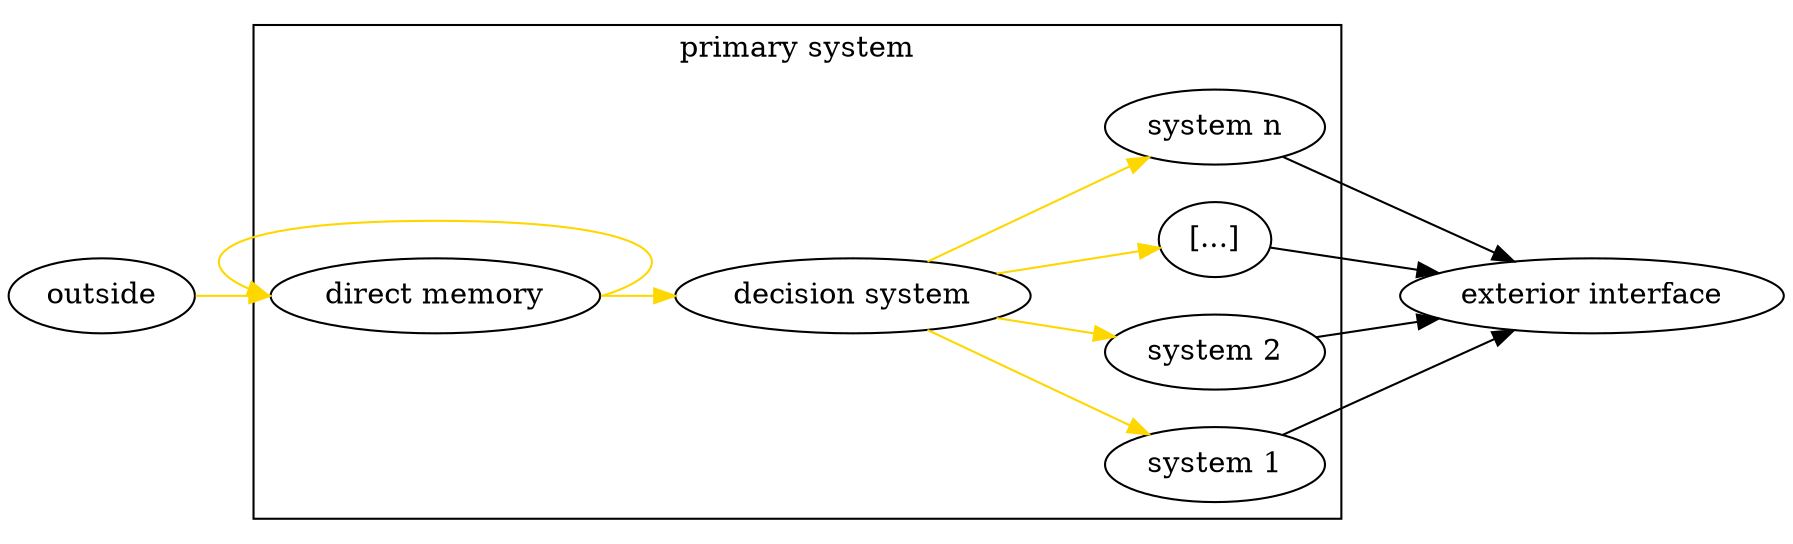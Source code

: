 /*
dot -Tsvg diagrams/primary-system.dot > diagrams-output/primary-system.svg
*/
digraph {
  label=""
  rankdir=LR;

  subgraph cluster_inner {
    label="primary system";
    "direct memory";
    "direct memory";
    "decision system";
    "system 1";
    "system 2";
    "[...]";
    "system n";
  }

  // primary system
  subgraph {
    edge [color="gold"];
    "outside" -> "direct memory" -> "decision system";
    "direct memory":e -> "direct memory":w;
    "decision system" -> "system 1";
    "decision system" -> "system 2";
    "decision system" -> "[...]";
    "decision system" -> "system n";
  }

  // Exterior interface
  subgraph {
    "system 1" -> "exterior interface";
    "system 2" -> "exterior interface";
    "[...]" -> "exterior interface";
    "system n" -> "exterior interface";
  }
}
